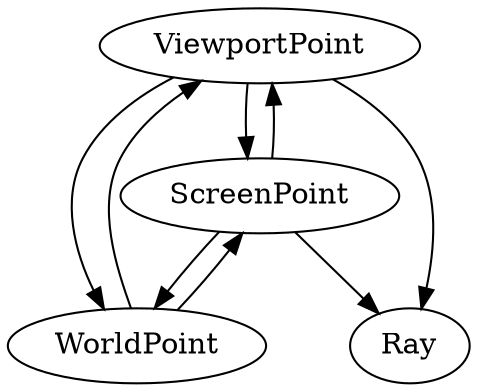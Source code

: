 digraph unity{
    ViewportPoint->ScreenPoint
    WorldPoint->ScreenPoint
    WorldPoint->ViewportPoint

    ScreenPoint->ViewportPoint
    ScreenPoint->WorldPoint
    ViewportPoint->WorldPoint

    ViewportPoint->Ray
    ScreenPoint->Ray
}